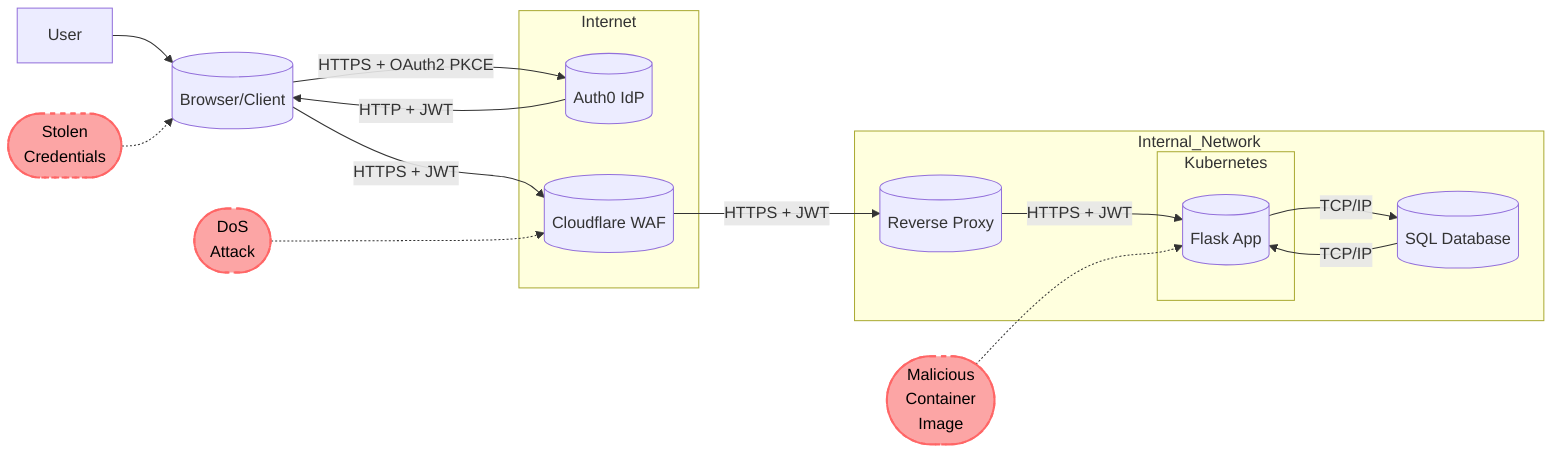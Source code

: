 graph LR
classDef threat fill:#fca5a5,stroke:#f66,stroke-width:2px,color:#000,stroke-dasharray:5

user[User] --> client[(Browser/Client)]
client -->|HTTPS + OAuth2 PKCE| idp[(Auth0 IdP)]
idp -->|HTTP + JWT| client
client -->|HTTPS + JWT| waf[(Cloudflare WAF)]

subgraph Internet
idp
waf
end

subgraph Internal_Network
waf -->|HTTPS + JWT| proxy[(Reverse Proxy)]
proxy -->|HTTPS + JWT| api[(Flask App)]

subgraph Kubernetes
api
end

api -->|TCP/IP| db[(SQL Database)]
db -->|TCP/IP| api
end

stolenCreds([Stolen<br/>Credentials])
dos([DoS<br/>Attack])
maliciousImage([Malicious<br/>Container<br/>Image])

stolenCreds -.-> client
dos -.-> waf
maliciousImage -.-> api

class stolenCreds,dos,maliciousImage threat